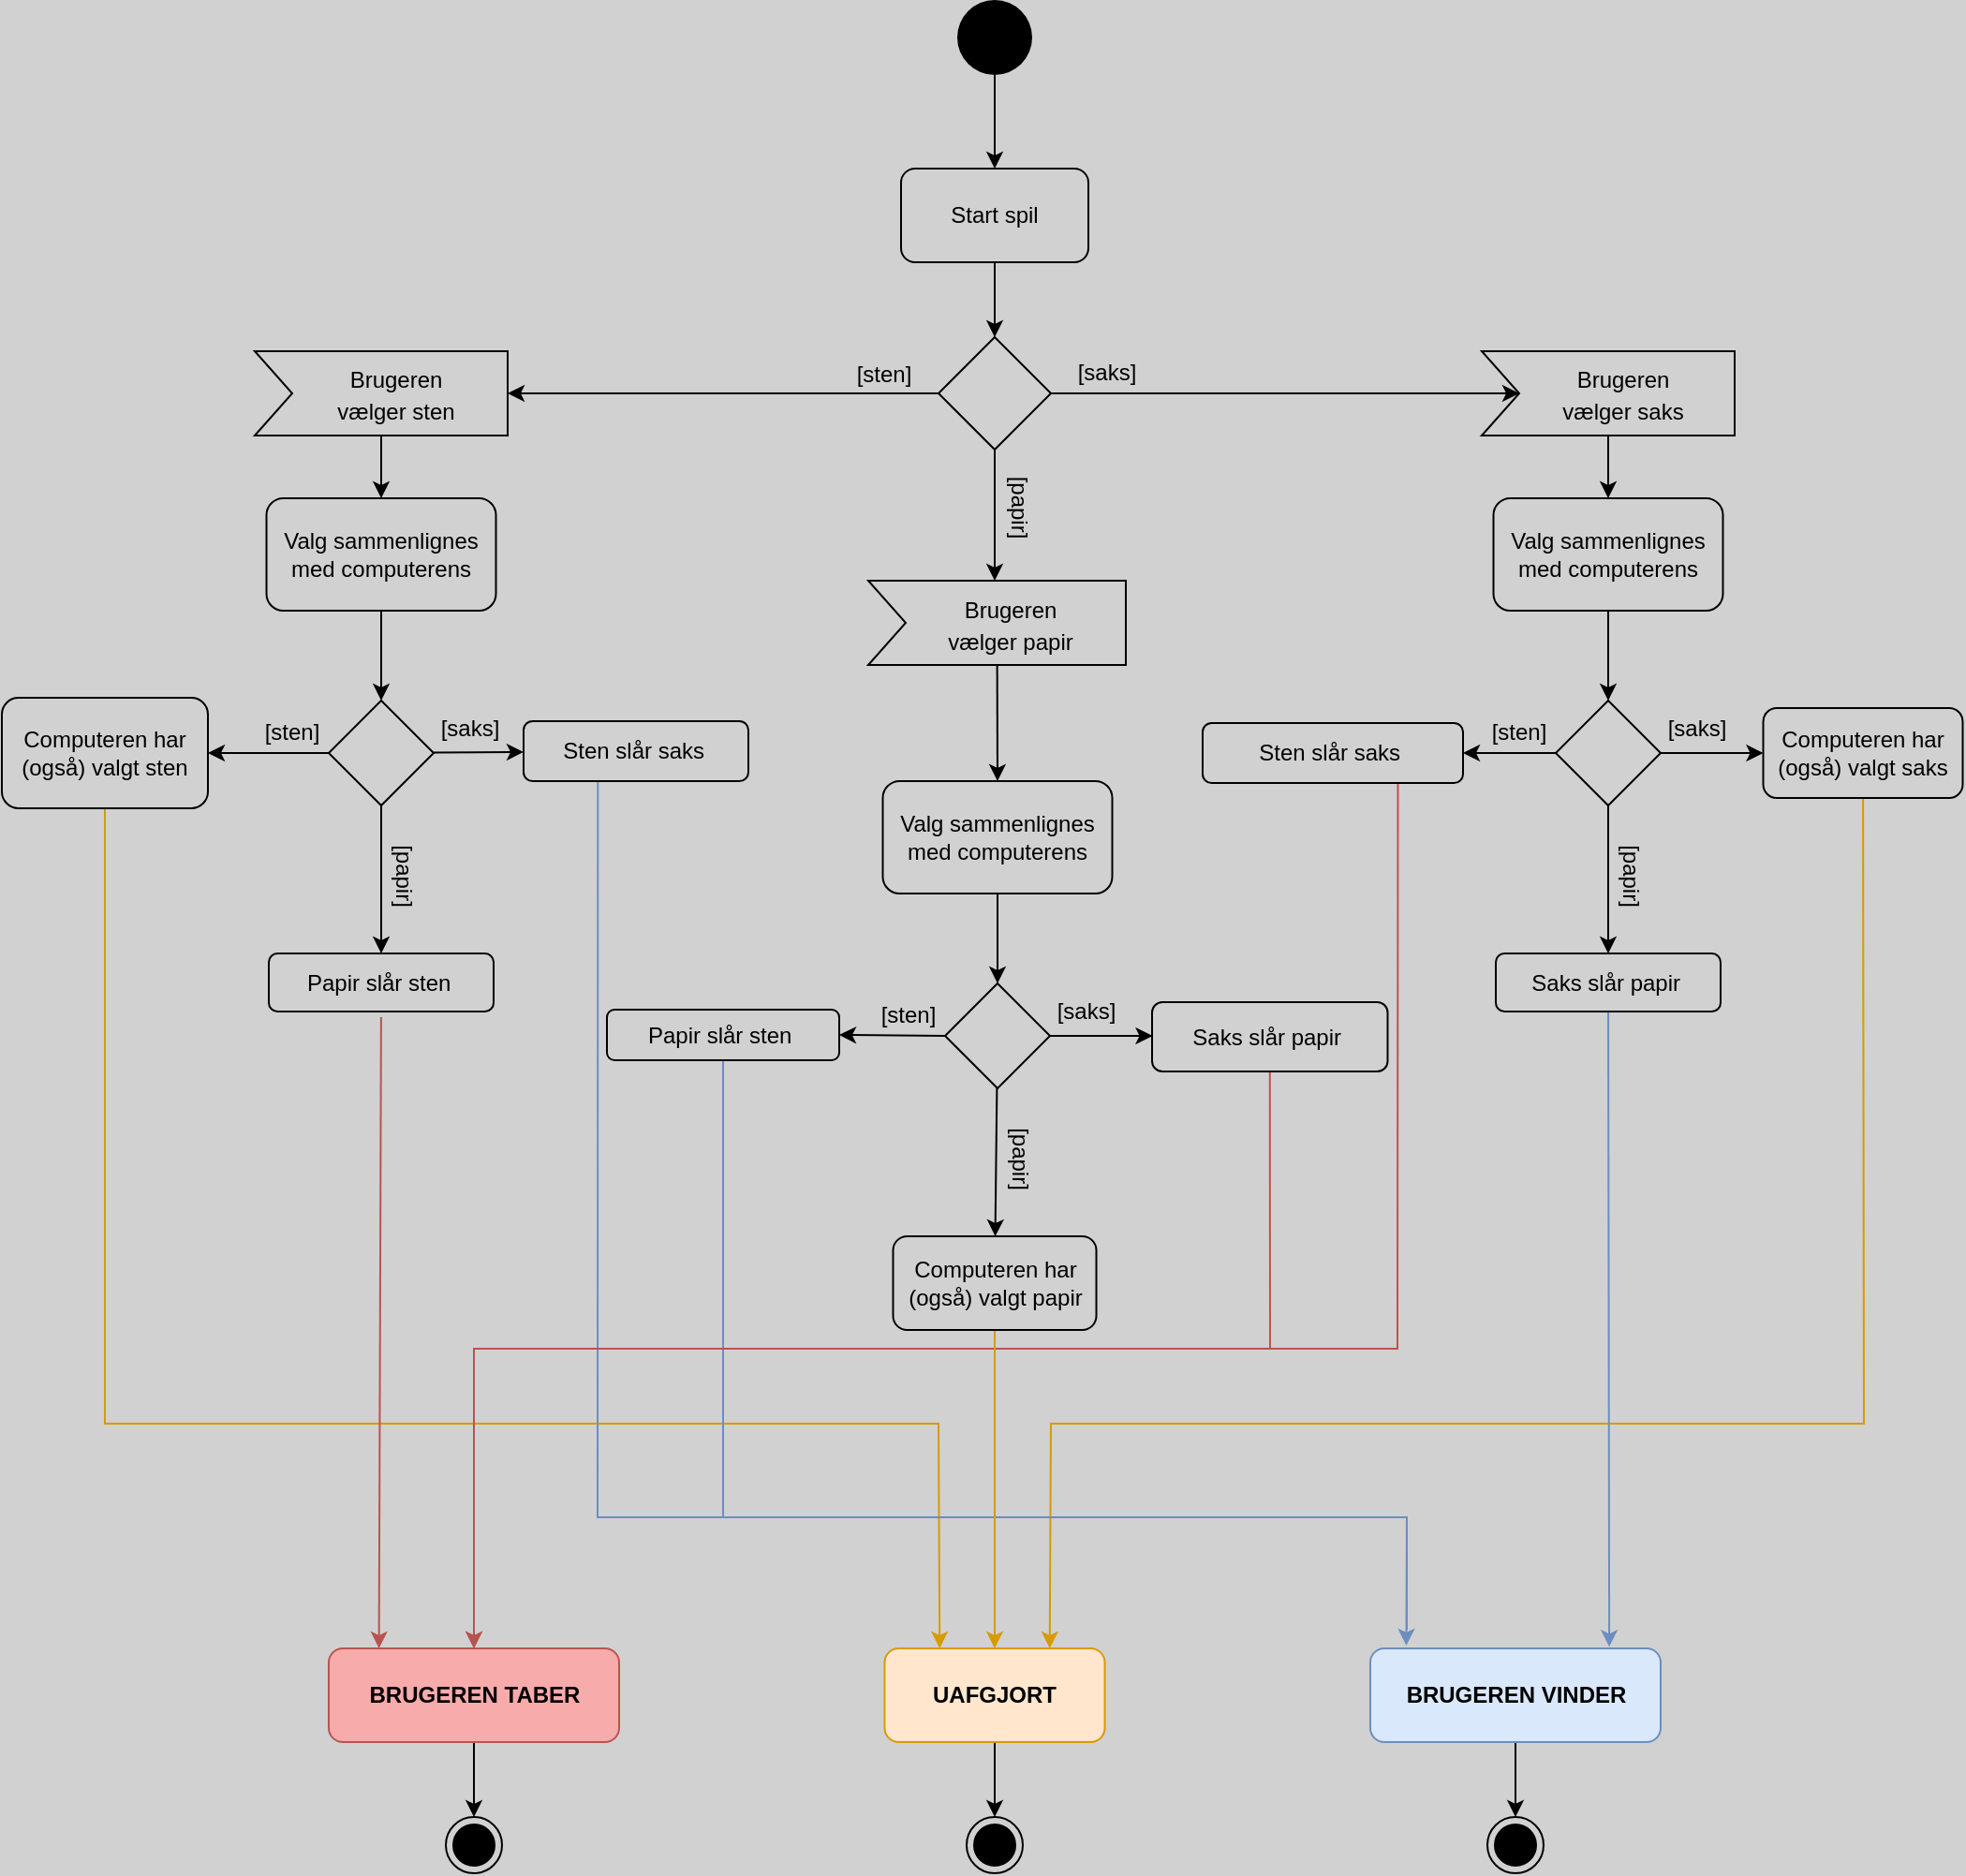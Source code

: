 <mxfile>
    <diagram id="qhp0DTl2IsX8Ve9SAeDF" name="Page-1">
        <mxGraphModel dx="1300" dy="1258" grid="1" gridSize="10" guides="1" tooltips="1" connect="1" arrows="1" fold="1" page="1" pageScale="1" pageWidth="1169" pageHeight="1654" background="#D1D1D1" math="0" shadow="0">
            <root>
                <mxCell id="0"/>
                <mxCell id="1" parent="0"/>
                <mxCell id="4" value="" style="edgeStyle=none;html=1;strokeColor=#000000;" edge="1" parent="1" source="2" target="3">
                    <mxGeometry relative="1" as="geometry"/>
                </mxCell>
                <mxCell id="2" value="" style="ellipse;whiteSpace=wrap;html=1;aspect=fixed;strokeColor=none;fillColor=#000000;" vertex="1" parent="1">
                    <mxGeometry x="560" y="40" width="40" height="40" as="geometry"/>
                </mxCell>
                <mxCell id="6" value="" style="edgeStyle=none;html=1;strokeColor=#000000;" edge="1" parent="1" source="3" target="5">
                    <mxGeometry relative="1" as="geometry"/>
                </mxCell>
                <mxCell id="3" value="&lt;font color=&quot;#000000&quot;&gt;Start spil&lt;/font&gt;" style="rounded=1;whiteSpace=wrap;html=1;strokeColor=#000000;fillColor=none;" vertex="1" parent="1">
                    <mxGeometry x="530" y="130" width="100" height="50" as="geometry"/>
                </mxCell>
                <mxCell id="8" value="" style="edgeStyle=none;html=1;strokeColor=#000000;fontColor=#000000;entryX=0;entryY=0;entryDx=20;entryDy=22.5;entryPerimeter=0;" edge="1" parent="1" source="5" target="34">
                    <mxGeometry relative="1" as="geometry">
                        <mxPoint x="680" y="250" as="targetPoint"/>
                    </mxGeometry>
                </mxCell>
                <mxCell id="12" value="" style="edgeStyle=none;html=1;strokeColor=#000000;fontColor=#000000;" edge="1" parent="1" source="5">
                    <mxGeometry relative="1" as="geometry">
                        <mxPoint x="580" y="350.0" as="targetPoint"/>
                    </mxGeometry>
                </mxCell>
                <mxCell id="32" style="edgeStyle=none;html=1;entryX=1;entryY=0.5;entryDx=0;entryDy=0;entryPerimeter=0;strokeColor=#000000;fontColor=#000000;" edge="1" parent="1" source="5" target="31">
                    <mxGeometry relative="1" as="geometry"/>
                </mxCell>
                <mxCell id="5" value="" style="rhombus;whiteSpace=wrap;html=1;fillColor=none;rounded=0;strokeColor=#000000;" vertex="1" parent="1">
                    <mxGeometry x="550" y="220" width="60" height="60" as="geometry"/>
                </mxCell>
                <mxCell id="13" value="[sten]" style="text;html=1;strokeColor=none;fillColor=none;align=center;verticalAlign=middle;whiteSpace=wrap;rounded=0;fontColor=#000000;" vertex="1" parent="1">
                    <mxGeometry x="491" y="224.5" width="60" height="30" as="geometry"/>
                </mxCell>
                <mxCell id="14" value="[saks]" style="text;html=1;strokeColor=none;fillColor=none;align=center;verticalAlign=middle;whiteSpace=wrap;rounded=0;fontColor=#000000;" vertex="1" parent="1">
                    <mxGeometry x="610" y="224" width="60" height="30" as="geometry"/>
                </mxCell>
                <mxCell id="15" value="[papir]" style="text;html=1;strokeColor=none;fillColor=none;align=center;verticalAlign=middle;whiteSpace=wrap;rounded=0;fontColor=#000000;rotation=90;" vertex="1" parent="1">
                    <mxGeometry x="563" y="296" width="60" height="30" as="geometry"/>
                </mxCell>
                <mxCell id="39" value="" style="edgeStyle=none;html=1;strokeColor=#000000;fontSize=12;fontColor=#000000;" edge="1" parent="1" source="16" target="38">
                    <mxGeometry relative="1" as="geometry"/>
                </mxCell>
                <mxCell id="16" value="&lt;font color=&quot;#000000&quot;&gt;Valg sammenlignes med computerens&lt;/font&gt;" style="whiteSpace=wrap;html=1;fillColor=none;strokeColor=#000000;rounded=1;" vertex="1" parent="1">
                    <mxGeometry x="191.25" y="306" width="122.5" height="60" as="geometry"/>
                </mxCell>
                <mxCell id="33" style="edgeStyle=none;html=1;entryX=0.5;entryY=0;entryDx=0;entryDy=0;strokeColor=#000000;fontColor=#000000;" edge="1" parent="1" source="31" target="16">
                    <mxGeometry relative="1" as="geometry"/>
                </mxCell>
                <mxCell id="31" value="&lt;font style=&quot;font-size: 12px;&quot;&gt;Brugeren &lt;br&gt;vælger sten&lt;/font&gt;" style="html=1;shape=mxgraph.infographic.ribbonSimple;notch1=20;notch2=0;align=center;verticalAlign=middle;fontSize=14;fontStyle=0;fillColor=none;flipH=0;spacingRight=0;spacingLeft=14;rounded=0;shadow=0;sketch=0;strokeColor=#000000;fontColor=#000000;" vertex="1" parent="1">
                    <mxGeometry x="185" y="227.5" width="135" height="45" as="geometry"/>
                </mxCell>
                <mxCell id="84" style="edgeStyle=none;html=1;entryX=0.5;entryY=0;entryDx=0;entryDy=0;strokeColor=#000000;fontSize=12;fontColor=#000000;" edge="1" parent="1" source="34" target="67">
                    <mxGeometry relative="1" as="geometry"/>
                </mxCell>
                <mxCell id="34" value="&lt;font style=&quot;font-size: 12px;&quot;&gt;Brugeren &lt;br&gt;vælger saks&lt;/font&gt;" style="html=1;shape=mxgraph.infographic.ribbonSimple;notch1=20;notch2=0;align=center;verticalAlign=middle;fontSize=14;fontStyle=0;fillColor=none;flipH=0;spacingRight=0;spacingLeft=14;rounded=0;shadow=0;sketch=0;strokeColor=#000000;fontColor=#000000;" vertex="1" parent="1">
                    <mxGeometry x="840" y="227.5" width="135" height="45" as="geometry"/>
                </mxCell>
                <mxCell id="103" style="edgeStyle=none;html=1;entryX=0.5;entryY=0;entryDx=0;entryDy=0;strokeColor=#000000;fontSize=12;fontColor=#000000;" edge="1" parent="1" source="35" target="86">
                    <mxGeometry relative="1" as="geometry"/>
                </mxCell>
                <mxCell id="35" value="&lt;font style=&quot;font-size: 12px;&quot;&gt;Brugeren &lt;br&gt;vælger papir&lt;/font&gt;" style="html=1;shape=mxgraph.infographic.ribbonSimple;notch1=20;notch2=0;align=center;verticalAlign=middle;fontSize=14;fontStyle=0;fillColor=none;flipH=0;spacingRight=0;spacingLeft=14;rounded=0;shadow=0;sketch=0;strokeColor=#000000;fontColor=#000000;" vertex="1" parent="1">
                    <mxGeometry x="512.5" y="350" width="137.5" height="45" as="geometry"/>
                </mxCell>
                <mxCell id="52" style="edgeStyle=none;html=1;entryX=1;entryY=0.5;entryDx=0;entryDy=0;strokeColor=#000000;fontSize=12;fontColor=#000000;exitX=0;exitY=0.5;exitDx=0;exitDy=0;" edge="1" parent="1" source="38" target="51">
                    <mxGeometry relative="1" as="geometry"/>
                </mxCell>
                <mxCell id="55" value="" style="edgeStyle=none;html=1;strokeColor=#000000;fontSize=12;fontColor=#000000;" edge="1" parent="1" source="38" target="54">
                    <mxGeometry relative="1" as="geometry"/>
                </mxCell>
                <mxCell id="58" value="" style="edgeStyle=none;html=1;strokeColor=#000000;fontSize=12;fontColor=#000000;" edge="1" parent="1" source="38" target="57">
                    <mxGeometry relative="1" as="geometry"/>
                </mxCell>
                <mxCell id="38" value="" style="rhombus;whiteSpace=wrap;html=1;fillColor=none;strokeColor=#000000;rounded=0;" vertex="1" parent="1">
                    <mxGeometry x="224.5" y="414" width="56" height="56" as="geometry"/>
                </mxCell>
                <mxCell id="41" value="[sten]" style="text;html=1;strokeColor=none;fillColor=none;align=center;verticalAlign=middle;whiteSpace=wrap;rounded=0;fontColor=#000000;rotation=0;" vertex="1" parent="1">
                    <mxGeometry x="175" y="416" width="60" height="30" as="geometry"/>
                </mxCell>
                <mxCell id="45" value="[saks]" style="text;html=1;strokeColor=none;fillColor=none;align=center;verticalAlign=middle;whiteSpace=wrap;rounded=0;fontColor=#000000;" vertex="1" parent="1">
                    <mxGeometry x="245" y="414" width="109.5" height="30" as="geometry"/>
                </mxCell>
                <mxCell id="117" style="edgeStyle=none;html=1;entryX=0.25;entryY=0;entryDx=0;entryDy=0;strokeColor=#d79b00;fontSize=12;fontColor=#000000;rounded=0;fillColor=#ffe6cc;" edge="1" parent="1" source="51" target="107">
                    <mxGeometry relative="1" as="geometry">
                        <Array as="points">
                            <mxPoint x="105" y="800"/>
                            <mxPoint x="550" y="800"/>
                        </Array>
                    </mxGeometry>
                </mxCell>
                <mxCell id="51" value="&lt;font color=&quot;#000000&quot;&gt;Computeren har (også) valgt sten&lt;br&gt;&lt;/font&gt;" style="whiteSpace=wrap;html=1;fillColor=none;strokeColor=#000000;rounded=1;" vertex="1" parent="1">
                    <mxGeometry x="50" y="412.5" width="110" height="59" as="geometry"/>
                </mxCell>
                <mxCell id="119" style="edgeStyle=none;html=1;strokeColor=#6c8ebf;fontSize=12;fontColor=#000000;entryX=0.124;entryY=-0.03;entryDx=0;entryDy=0;entryPerimeter=0;rounded=0;fillColor=#dae8fc;" edge="1" parent="1" target="109">
                    <mxGeometry relative="1" as="geometry">
                        <mxPoint x="368.159" y="457" as="sourcePoint"/>
                        <mxPoint x="814.44" y="918.5" as="targetPoint"/>
                        <Array as="points">
                            <mxPoint x="368" y="850"/>
                            <mxPoint x="800" y="850"/>
                        </Array>
                    </mxGeometry>
                </mxCell>
                <mxCell id="54" value="&lt;font color=&quot;#000000&quot;&gt;Sten slår saks&amp;nbsp;&lt;br&gt;&lt;/font&gt;" style="rounded=1;whiteSpace=wrap;html=1;fillColor=none;strokeColor=#000000;" vertex="1" parent="1">
                    <mxGeometry x="328.5" y="425" width="120" height="32" as="geometry"/>
                </mxCell>
                <mxCell id="56" value="[papir]" style="text;html=1;strokeColor=none;fillColor=none;align=center;verticalAlign=middle;whiteSpace=wrap;rounded=0;fontColor=#000000;rotation=90;" vertex="1" parent="1">
                    <mxGeometry x="209.5" y="492" width="109.5" height="30" as="geometry"/>
                </mxCell>
                <mxCell id="118" style="edgeStyle=none;html=1;entryX=0.173;entryY=-0.06;entryDx=0;entryDy=0;strokeColor=#b85450;fontSize=12;fontColor=#000000;entryPerimeter=0;fillColor=#f8cecc;" edge="1" parent="1">
                    <mxGeometry relative="1" as="geometry">
                        <mxPoint x="252.448" y="583" as="sourcePoint"/>
                        <mxPoint x="251.315" y="920" as="targetPoint"/>
                    </mxGeometry>
                </mxCell>
                <mxCell id="57" value="&lt;font color=&quot;#000000&quot;&gt;Papir slår sten&amp;nbsp;&lt;br&gt;&lt;/font&gt;" style="rounded=1;whiteSpace=wrap;html=1;fillColor=none;strokeColor=#000000;" vertex="1" parent="1">
                    <mxGeometry x="192.5" y="549" width="120" height="31" as="geometry"/>
                </mxCell>
                <mxCell id="66" value="" style="edgeStyle=none;html=1;strokeColor=#000000;fontSize=12;fontColor=#000000;" edge="1" parent="1" source="67" target="71">
                    <mxGeometry relative="1" as="geometry"/>
                </mxCell>
                <mxCell id="67" value="&lt;font color=&quot;#000000&quot;&gt;Valg sammenlignes med computerens&lt;/font&gt;" style="whiteSpace=wrap;html=1;fillColor=none;strokeColor=#000000;rounded=1;" vertex="1" parent="1">
                    <mxGeometry x="846.25" y="306" width="122.5" height="60" as="geometry"/>
                </mxCell>
                <mxCell id="68" style="edgeStyle=none;html=1;entryX=1;entryY=0.5;entryDx=0;entryDy=0;strokeColor=#000000;fontSize=12;fontColor=#000000;exitX=0;exitY=0.5;exitDx=0;exitDy=0;" edge="1" parent="1" source="71" target="76">
                    <mxGeometry relative="1" as="geometry"/>
                </mxCell>
                <mxCell id="69" value="" style="edgeStyle=none;html=1;strokeColor=#000000;fontSize=12;fontColor=#000000;" edge="1" parent="1" source="71" target="78">
                    <mxGeometry relative="1" as="geometry"/>
                </mxCell>
                <mxCell id="70" value="" style="edgeStyle=none;html=1;strokeColor=#000000;fontSize=12;fontColor=#000000;" edge="1" parent="1" source="71" target="81">
                    <mxGeometry relative="1" as="geometry"/>
                </mxCell>
                <mxCell id="71" value="" style="rhombus;whiteSpace=wrap;html=1;fillColor=none;strokeColor=#000000;rounded=0;" vertex="1" parent="1">
                    <mxGeometry x="879.5" y="414" width="56" height="56" as="geometry"/>
                </mxCell>
                <mxCell id="72" value="[sten]" style="text;html=1;strokeColor=none;fillColor=none;align=center;verticalAlign=middle;whiteSpace=wrap;rounded=0;fontColor=#000000;rotation=0;" vertex="1" parent="1">
                    <mxGeometry x="830" y="416" width="60" height="30" as="geometry"/>
                </mxCell>
                <mxCell id="73" value="[saks]" style="text;html=1;strokeColor=none;fillColor=none;align=center;verticalAlign=middle;whiteSpace=wrap;rounded=0;fontColor=#000000;" vertex="1" parent="1">
                    <mxGeometry x="900" y="414" width="109.5" height="30" as="geometry"/>
                </mxCell>
                <mxCell id="123" style="edgeStyle=none;html=1;entryX=0.5;entryY=0;entryDx=0;entryDy=0;strokeColor=#b85450;fontSize=12;fontColor=#000000;exitX=0.75;exitY=1;exitDx=0;exitDy=0;rounded=0;fillColor=#f8cecc;" edge="1" parent="1" source="76" target="108">
                    <mxGeometry relative="1" as="geometry">
                        <Array as="points">
                            <mxPoint x="795" y="760"/>
                            <mxPoint x="302" y="760"/>
                        </Array>
                    </mxGeometry>
                </mxCell>
                <mxCell id="76" value="&lt;span style=&quot;color: rgb(0, 0, 0);&quot;&gt;Sten slår saks&amp;nbsp;&lt;/span&gt;&lt;font color=&quot;#000000&quot;&gt;&lt;br&gt;&lt;/font&gt;" style="whiteSpace=wrap;html=1;fillColor=none;strokeColor=#000000;rounded=1;" vertex="1" parent="1">
                    <mxGeometry x="691" y="426" width="139" height="32" as="geometry"/>
                </mxCell>
                <mxCell id="124" style="edgeStyle=none;html=1;entryX=0.75;entryY=0;entryDx=0;entryDy=0;strokeColor=#d79b00;fontSize=12;fontColor=#000000;rounded=0;fillColor=#ffe6cc;" edge="1" parent="1" source="78" target="107">
                    <mxGeometry relative="1" as="geometry">
                        <Array as="points">
                            <mxPoint x="1044" y="800"/>
                            <mxPoint x="610" y="800"/>
                        </Array>
                    </mxGeometry>
                </mxCell>
                <mxCell id="78" value="&lt;span style=&quot;color: rgb(0, 0, 0);&quot;&gt;Computeren har (også) valgt saks&lt;/span&gt;&lt;font color=&quot;#000000&quot;&gt;&lt;br&gt;&lt;/font&gt;" style="rounded=1;whiteSpace=wrap;html=1;fillColor=none;strokeColor=#000000;" vertex="1" parent="1">
                    <mxGeometry x="990.25" y="418" width="106.5" height="48" as="geometry"/>
                </mxCell>
                <mxCell id="79" value="[papir]" style="text;html=1;strokeColor=none;fillColor=none;align=center;verticalAlign=middle;whiteSpace=wrap;rounded=0;fontColor=#000000;rotation=90;" vertex="1" parent="1">
                    <mxGeometry x="864.5" y="492" width="109.5" height="30" as="geometry"/>
                </mxCell>
                <mxCell id="125" style="edgeStyle=none;html=1;strokeColor=#6c8ebf;fontSize=12;fontColor=#000000;entryX=0.823;entryY=-0.017;entryDx=0;entryDy=0;entryPerimeter=0;fillColor=#dae8fc;" edge="1" parent="1" source="81" target="109">
                    <mxGeometry relative="1" as="geometry">
                        <mxPoint x="861" y="920" as="targetPoint"/>
                    </mxGeometry>
                </mxCell>
                <mxCell id="81" value="&lt;font color=&quot;#000000&quot;&gt;Saks slår papir&amp;nbsp;&lt;br&gt;&lt;/font&gt;" style="rounded=1;whiteSpace=wrap;html=1;fillColor=none;strokeColor=#000000;" vertex="1" parent="1">
                    <mxGeometry x="847.5" y="549" width="120" height="31" as="geometry"/>
                </mxCell>
                <mxCell id="83" value="" style="ellipse;html=1;shape=endState;fillColor=strokeColor;rounded=0;shadow=0;sketch=0;strokeColor=#000000;fontSize=12;fontColor=#000000;" vertex="1" parent="1">
                    <mxGeometry x="843" y="1010" width="30" height="30" as="geometry"/>
                </mxCell>
                <mxCell id="85" value="" style="edgeStyle=none;html=1;strokeColor=#000000;fontSize=12;fontColor=#000000;" edge="1" parent="1" source="86" target="90">
                    <mxGeometry relative="1" as="geometry"/>
                </mxCell>
                <mxCell id="86" value="&lt;font color=&quot;#000000&quot;&gt;Valg sammenlignes med computerens&lt;/font&gt;" style="whiteSpace=wrap;html=1;fillColor=none;strokeColor=#000000;rounded=1;" vertex="1" parent="1">
                    <mxGeometry x="520.25" y="457" width="122.5" height="60" as="geometry"/>
                </mxCell>
                <mxCell id="87" style="edgeStyle=none;html=1;entryX=1;entryY=0.5;entryDx=0;entryDy=0;strokeColor=#000000;fontSize=12;fontColor=#000000;exitX=0;exitY=0.5;exitDx=0;exitDy=0;" edge="1" parent="1" source="90" target="95">
                    <mxGeometry relative="1" as="geometry"/>
                </mxCell>
                <mxCell id="88" value="" style="edgeStyle=none;html=1;strokeColor=#000000;fontSize=12;fontColor=#000000;" edge="1" parent="1" source="90">
                    <mxGeometry relative="1" as="geometry">
                        <mxPoint x="664.25" y="593.0" as="targetPoint"/>
                    </mxGeometry>
                </mxCell>
                <mxCell id="89" value="" style="edgeStyle=none;html=1;strokeColor=#000000;fontSize=12;fontColor=#000000;" edge="1" parent="1" source="90" target="100">
                    <mxGeometry relative="1" as="geometry"/>
                </mxCell>
                <mxCell id="90" value="" style="rhombus;whiteSpace=wrap;html=1;fillColor=none;strokeColor=#000000;rounded=0;" vertex="1" parent="1">
                    <mxGeometry x="553.5" y="565" width="56" height="56" as="geometry"/>
                </mxCell>
                <mxCell id="91" value="[sten]" style="text;html=1;strokeColor=none;fillColor=none;align=center;verticalAlign=middle;whiteSpace=wrap;rounded=0;fontColor=#000000;rotation=0;" vertex="1" parent="1">
                    <mxGeometry x="504" y="567" width="60" height="30" as="geometry"/>
                </mxCell>
                <mxCell id="92" value="[saks]" style="text;html=1;strokeColor=none;fillColor=none;align=center;verticalAlign=middle;whiteSpace=wrap;rounded=0;fontColor=#000000;" vertex="1" parent="1">
                    <mxGeometry x="574" y="565" width="109.5" height="30" as="geometry"/>
                </mxCell>
                <mxCell id="120" style="edgeStyle=none;html=1;strokeColor=#6c8ebf;fontSize=12;fontColor=#000000;rounded=0;endArrow=none;endFill=0;fillColor=#dae8fc;" edge="1" parent="1" source="95">
                    <mxGeometry relative="1" as="geometry">
                        <mxPoint x="800" y="910" as="targetPoint"/>
                        <Array as="points">
                            <mxPoint x="435" y="850"/>
                            <mxPoint x="800" y="850"/>
                        </Array>
                    </mxGeometry>
                </mxCell>
                <mxCell id="95" value="&lt;span style=&quot;color: rgb(0, 0, 0);&quot;&gt;Papir slår sten&amp;nbsp;&lt;/span&gt;&lt;font color=&quot;#000000&quot;&gt;&lt;br&gt;&lt;/font&gt;" style="whiteSpace=wrap;html=1;fillColor=none;strokeColor=#000000;rounded=1;" vertex="1" parent="1">
                    <mxGeometry x="373" y="579" width="124" height="27" as="geometry"/>
                </mxCell>
                <mxCell id="122" style="edgeStyle=none;html=1;entryX=0.5;entryY=0;entryDx=0;entryDy=0;strokeColor=#b85450;fontSize=12;fontColor=#000000;rounded=0;fillColor=#f8cecc;" edge="1" parent="1" source="97" target="108">
                    <mxGeometry relative="1" as="geometry">
                        <Array as="points">
                            <mxPoint x="727" y="760"/>
                            <mxPoint x="302" y="760"/>
                        </Array>
                    </mxGeometry>
                </mxCell>
                <mxCell id="97" value="&lt;span style=&quot;color: rgb(0, 0, 0);&quot;&gt;Saks slår papir&amp;nbsp;&lt;/span&gt;&lt;font color=&quot;#000000&quot;&gt;&lt;br&gt;&lt;/font&gt;" style="rounded=1;whiteSpace=wrap;html=1;fillColor=none;strokeColor=#000000;" vertex="1" parent="1">
                    <mxGeometry x="664" y="575" width="125.75" height="37" as="geometry"/>
                </mxCell>
                <mxCell id="98" value="[papir]" style="text;html=1;strokeColor=none;fillColor=none;align=center;verticalAlign=middle;whiteSpace=wrap;rounded=0;fontColor=#000000;rotation=90;" vertex="1" parent="1">
                    <mxGeometry x="538.5" y="643" width="109.5" height="30" as="geometry"/>
                </mxCell>
                <mxCell id="121" style="edgeStyle=none;html=1;entryX=0.5;entryY=0;entryDx=0;entryDy=0;strokeColor=#d79b00;fontSize=12;fontColor=#000000;fillColor=#ffe6cc;" edge="1" parent="1" source="100" target="107">
                    <mxGeometry relative="1" as="geometry"/>
                </mxCell>
                <mxCell id="100" value="&lt;span style=&quot;color: rgb(0, 0, 0);&quot;&gt;Computeren har (også) valgt papir&lt;/span&gt;&lt;font color=&quot;#000000&quot;&gt;&lt;br&gt;&lt;/font&gt;" style="rounded=1;whiteSpace=wrap;html=1;fillColor=none;strokeColor=#000000;" vertex="1" parent="1">
                    <mxGeometry x="525.75" y="700" width="108.5" height="50" as="geometry"/>
                </mxCell>
                <mxCell id="114" style="edgeStyle=none;html=1;entryX=0.5;entryY=0;entryDx=0;entryDy=0;strokeColor=#000000;fontSize=12;fontColor=#000000;" edge="1" parent="1" source="107" target="113">
                    <mxGeometry relative="1" as="geometry"/>
                </mxCell>
                <mxCell id="107" value="&lt;font color=&quot;#000000&quot;&gt;&lt;b&gt;UAFGJORT&lt;/b&gt;&lt;br&gt;&lt;/font&gt;" style="whiteSpace=wrap;html=1;fillColor=#ffe6cc;strokeColor=#d79b00;rounded=1;" vertex="1" parent="1">
                    <mxGeometry x="521.25" y="920" width="117.5" height="50" as="geometry"/>
                </mxCell>
                <mxCell id="116" value="" style="edgeStyle=none;html=1;strokeColor=#000000;fontSize=12;fontColor=#000000;" edge="1" parent="1" source="108" target="115">
                    <mxGeometry relative="1" as="geometry"/>
                </mxCell>
                <mxCell id="108" value="&lt;font color=&quot;#000000&quot;&gt;&lt;b&gt;BRUGEREN TABER&lt;/b&gt;&lt;br&gt;&lt;/font&gt;" style="whiteSpace=wrap;html=1;fillColor=#F8ABAB;strokeColor=#b85450;rounded=1;" vertex="1" parent="1">
                    <mxGeometry x="224.5" y="920" width="155" height="50" as="geometry"/>
                </mxCell>
                <mxCell id="112" style="edgeStyle=none;html=1;entryX=0.5;entryY=0;entryDx=0;entryDy=0;strokeColor=#000000;fontSize=12;fontColor=#000000;" edge="1" parent="1" source="109" target="83">
                    <mxGeometry relative="1" as="geometry"/>
                </mxCell>
                <mxCell id="109" value="&lt;font color=&quot;#000000&quot;&gt;&lt;b&gt;BRUGEREN VINDER&lt;/b&gt;&lt;br&gt;&lt;/font&gt;" style="whiteSpace=wrap;html=1;fillColor=#dae8fc;strokeColor=#6c8ebf;rounded=1;" vertex="1" parent="1">
                    <mxGeometry x="780.5" y="920" width="155" height="50" as="geometry"/>
                </mxCell>
                <mxCell id="113" value="" style="ellipse;html=1;shape=endState;fillColor=strokeColor;rounded=0;shadow=0;sketch=0;strokeColor=#000000;fontSize=12;fontColor=#000000;" vertex="1" parent="1">
                    <mxGeometry x="565" y="1010" width="30" height="30" as="geometry"/>
                </mxCell>
                <mxCell id="115" value="" style="ellipse;html=1;shape=endState;fillColor=strokeColor;rounded=0;shadow=0;sketch=0;strokeColor=#000000;fontSize=12;fontColor=#000000;" vertex="1" parent="1">
                    <mxGeometry x="287" y="1010" width="30" height="30" as="geometry"/>
                </mxCell>
            </root>
        </mxGraphModel>
    </diagram>
</mxfile>